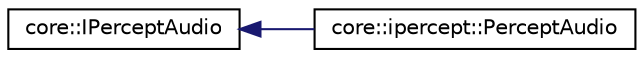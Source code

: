 digraph "Graphical Class Hierarchy"
{
  edge [fontname="Helvetica",fontsize="10",labelfontname="Helvetica",labelfontsize="10"];
  node [fontname="Helvetica",fontsize="10",shape=record];
  rankdir="LR";
  Node1 [label="core::IPerceptAudio",height=0.2,width=0.4,color="black", fillcolor="white", style="filled",URL="$classcore_1_1_i_percept_audio.html"];
  Node1 -> Node2 [dir="back",color="midnightblue",fontsize="10",style="solid",fontname="Helvetica"];
  Node2 [label="core::ipercept::PerceptAudio",height=0.2,width=0.4,color="black", fillcolor="white", style="filled",URL="$classcore_1_1ipercept_1_1_percept_audio.html"];
}

